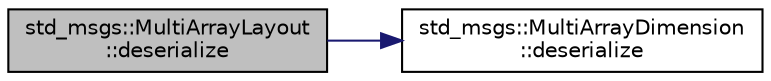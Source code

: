 digraph "std_msgs::MultiArrayLayout::deserialize"
{
  edge [fontname="Helvetica",fontsize="10",labelfontname="Helvetica",labelfontsize="10"];
  node [fontname="Helvetica",fontsize="10",shape=record];
  rankdir="LR";
  Node1 [label="std_msgs::MultiArrayLayout\l::deserialize",height=0.2,width=0.4,color="black", fillcolor="grey75", style="filled" fontcolor="black"];
  Node1 -> Node2 [color="midnightblue",fontsize="10",style="solid",fontname="Helvetica"];
  Node2 [label="std_msgs::MultiArrayDimension\l::deserialize",height=0.2,width=0.4,color="black", fillcolor="white", style="filled",URL="$classstd__msgs_1_1_multi_array_dimension.html#af0c028d235887761c98cf403f0cb0a45"];
}
